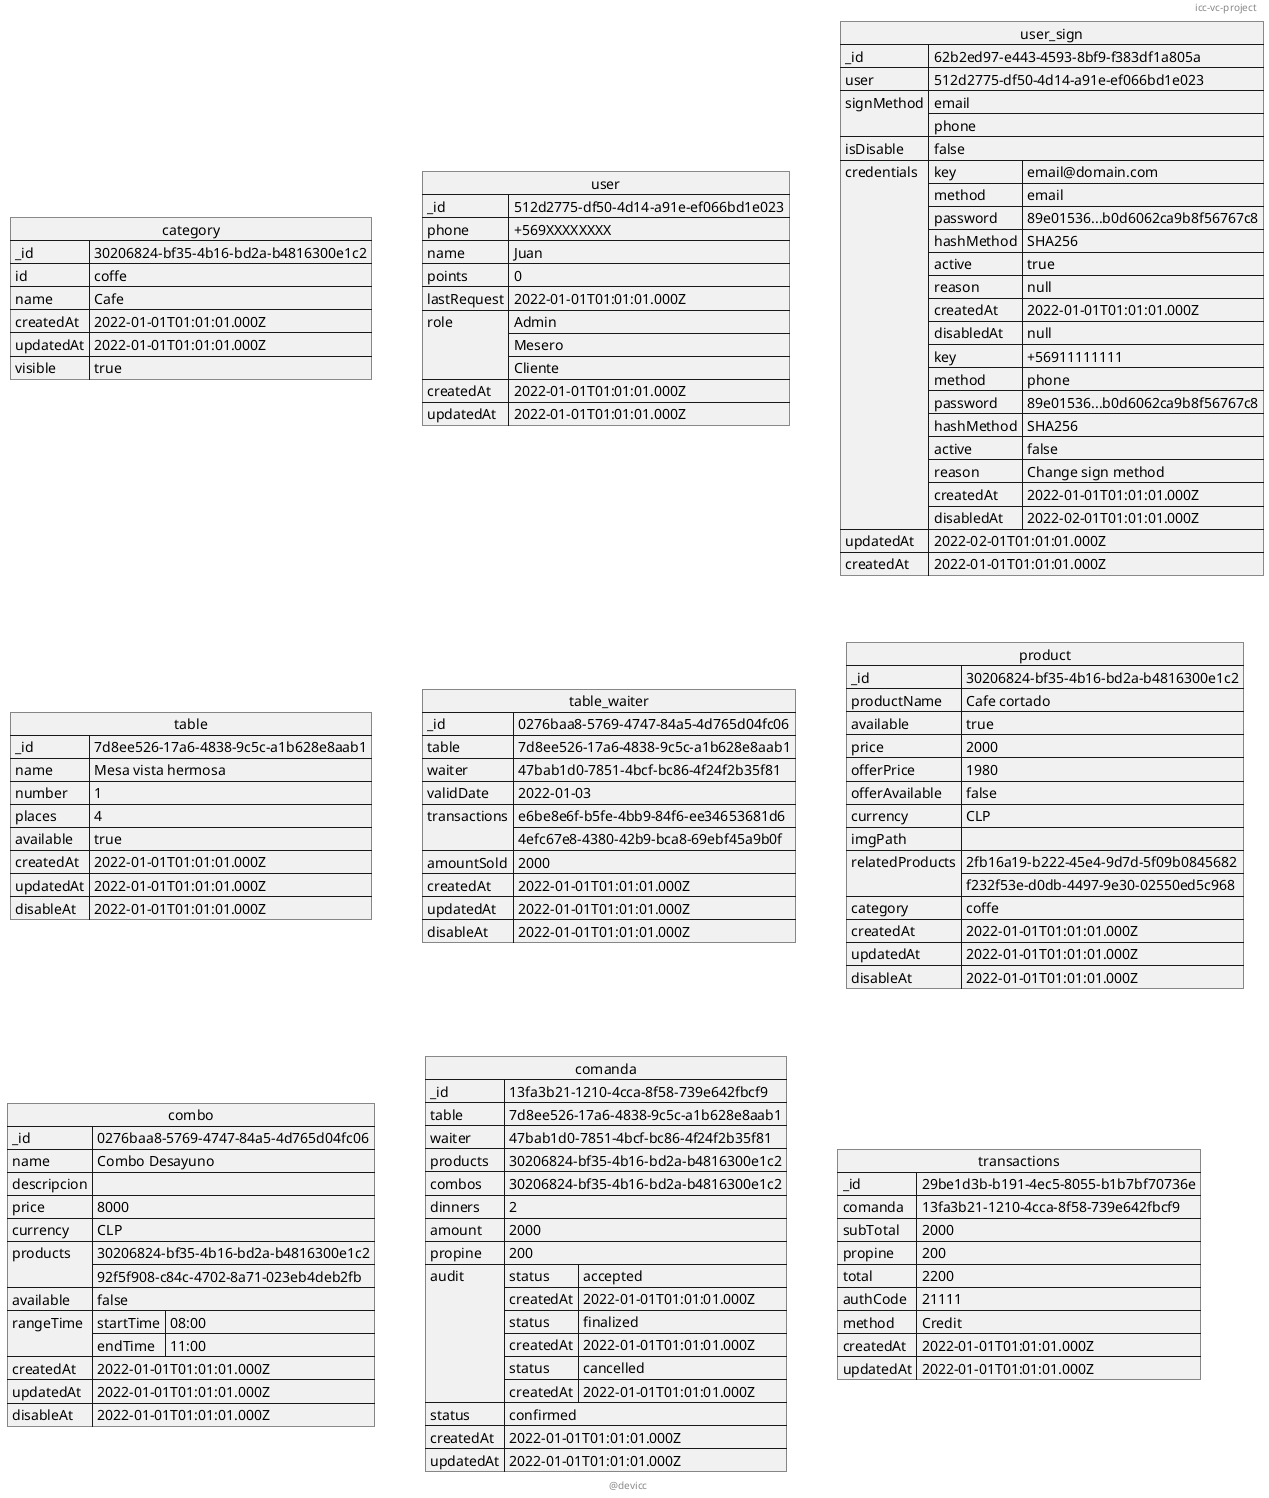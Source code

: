 @startuml
allowmixing
json category {
    "_id": "30206824-bf35-4b16-bd2a-b4816300e1c2",
    "id": "coffe",
    "name": "Cafe",
    "createdAt": "2022-01-01T01:01:01.000Z",
    "updatedAt": "2022-01-01T01:01:01.000Z",
    "visible": true
}
json user {
    "_id":"512d2775-df50-4d14-a91e-ef066bd1e023",
    "phone": "+569XXXXXXXX",
    "name": "Juan",
    "points": 0,
    "lastRequest": "2022-01-01T01:01:01.000Z",
    "role": ["Admin", "Mesero", "Cliente"],
    "createdAt": "2022-01-01T01:01:01.000Z",
    "updatedAt": "2022-01-01T01:01:01.000Z"
}
json user_sign {
    "_id":"62b2ed97-e443-4593-8bf9-f383df1a805a",
    "user": "512d2775-df50-4d14-a91e-ef066bd1e023",
    "signMethod": ["email", "phone"],
    "isDisable": false,
    "credentials" : [
        {
            "key": "email@domain.com",
            "method": "email",
            "password": "89e01536...b0d6062ca9b8f56767c8",
            "hashMethod": "SHA256",
            "active": true,
            "reason": null,
            "createdAt": "2022-01-01T01:01:01.000Z",
            "disabledAt": null
        },
        {
            "key": "+56911111111",
            "method": "phone",
            "password": "89e01536...b0d6062ca9b8f56767c8",
            "hashMethod": "SHA256",
            "active": false,
            "reason": "Change sign method",
            "createdAt": "2022-01-01T01:01:01.000Z",
            "disabledAt": "2022-02-01T01:01:01.000Z"
        }
    ],
    "updatedAt": "2022-02-01T01:01:01.000Z",
    "createdAt": "2022-01-01T01:01:01.000Z"
}
json table {
    "_id": "7d8ee526-17a6-4838-9c5c-a1b628e8aab1",
    "name": "Mesa vista hermosa",
    "number": 1,
    "places": 4,
    "available": true,
    "createdAt": "2022-01-01T01:01:01.000Z",
    "updatedAt": "2022-01-01T01:01:01.000Z",
    "disableAt": "2022-01-01T01:01:01.000Z"
}
json table_waiter {
    "_id": "0276baa8-5769-4747-84a5-4d765d04fc06",
    "table": "7d8ee526-17a6-4838-9c5c-a1b628e8aab1",
    "waiter": "47bab1d0-7851-4bcf-bc86-4f24f2b35f81",
    "validDate": "2022-01-03",
    "transactions": ["e6be8e6f-b5fe-4bb9-84f6-ee34653681d6", "4efc67e8-4380-42b9-bca8-69ebf45a9b0f"],
    "amountSold": 2000,
    "createdAt": "2022-01-01T01:01:01.000Z",
    "updatedAt": "2022-01-01T01:01:01.000Z",
    "disableAt": "2022-01-01T01:01:01.000Z"
}
json product {
    "_id": "30206824-bf35-4b16-bd2a-b4816300e1c2",
    "productName": "Cafe cortado",
    "available": true,
    "price": 2000,
    "offerPrice": 1980,
    "offerAvailable": false,
    "currency": "CLP",
    "imgPath": "",
    "relatedProducts": ["2fb16a19-b222-45e4-9d7d-5f09b0845682", "f232f53e-d0db-4497-9e30-02550ed5c968"],
    "category": ["coffe"],
    "createdAt": "2022-01-01T01:01:01.000Z",
    "updatedAt": "2022-01-01T01:01:01.000Z",
    "disableAt": "2022-01-01T01:01:01.000Z"
}
json combo {
    "_id": "0276baa8-5769-4747-84a5-4d765d04fc06",
    "name": "Combo Desayuno",
    "descripcion": "",
    "price": 8000,
    "currency": "CLP",
    "products": ["30206824-bf35-4b16-bd2a-b4816300e1c2", "92f5f908-c84c-4702-8a71-023eb4deb2fb"],
    "available": false,
    "rangeTime": [
        {"startTime": "08:00", "endTime": "11:00"}
    ],
    "createdAt": "2022-01-01T01:01:01.000Z",
    "updatedAt": "2022-01-01T01:01:01.000Z",
    "disableAt": "2022-01-01T01:01:01.000Z"
}
json comanda {
    "_id": "13fa3b21-1210-4cca-8f58-739e642fbcf9",
    "table": "7d8ee526-17a6-4838-9c5c-a1b628e8aab1",
    "waiter": "47bab1d0-7851-4bcf-bc86-4f24f2b35f81",
    "products": ["30206824-bf35-4b16-bd2a-b4816300e1c2"],
    "combos": ["30206824-bf35-4b16-bd2a-b4816300e1c2"],
    "dinners": 2,
    "amount": 2000,
    "propine": 200,
    "audit": [
        {
            "status": "accepted",
            "createdAt": "2022-01-01T01:01:01.000Z"
        },
        {
            "status": "finalized",
            "createdAt": "2022-01-01T01:01:01.000Z"
        },
        {
            "status": "cancelled",
            "createdAt": "2022-01-01T01:01:01.000Z"
        }
    ],
    "status": "confirmed",
    "createdAt": "2022-01-01T01:01:01.000Z",
    "updatedAt": "2022-01-01T01:01:01.000Z"
}
json transactions {
    "_id": "29be1d3b-b191-4ec5-8055-b1b7bf70736e",
    "comanda": "13fa3b21-1210-4cca-8f58-739e642fbcf9",
    "subTotal": 2000,
    "propine": 200,
    "total": 2200,
    "authCode": 21111,
    "method": "Credit",
    "createdAt": "2022-01-01T01:01:01.000Z",
    "updatedAt": "2022-01-01T01:01:01.000Z"
}
footer @devicc
header icc-vc-project
@enduml